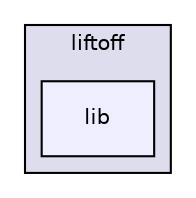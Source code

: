 digraph "gulp-src/node_modules/gulp/node_modules/liftoff/lib" {
  compound=true
  node [ fontsize="10", fontname="Helvetica"];
  edge [ labelfontsize="10", labelfontname="Helvetica"];
  subgraph clusterdir_717905efdc13599b3317b25fe32a4c4c {
    graph [ bgcolor="#ddddee", pencolor="black", label="liftoff" fontname="Helvetica", fontsize="10", URL="dir_717905efdc13599b3317b25fe32a4c4c.html"]
  dir_364835b326660906d4fb1faa4a59abcd [shape=box, label="lib", style="filled", fillcolor="#eeeeff", pencolor="black", URL="dir_364835b326660906d4fb1faa4a59abcd.html"];
  }
}
